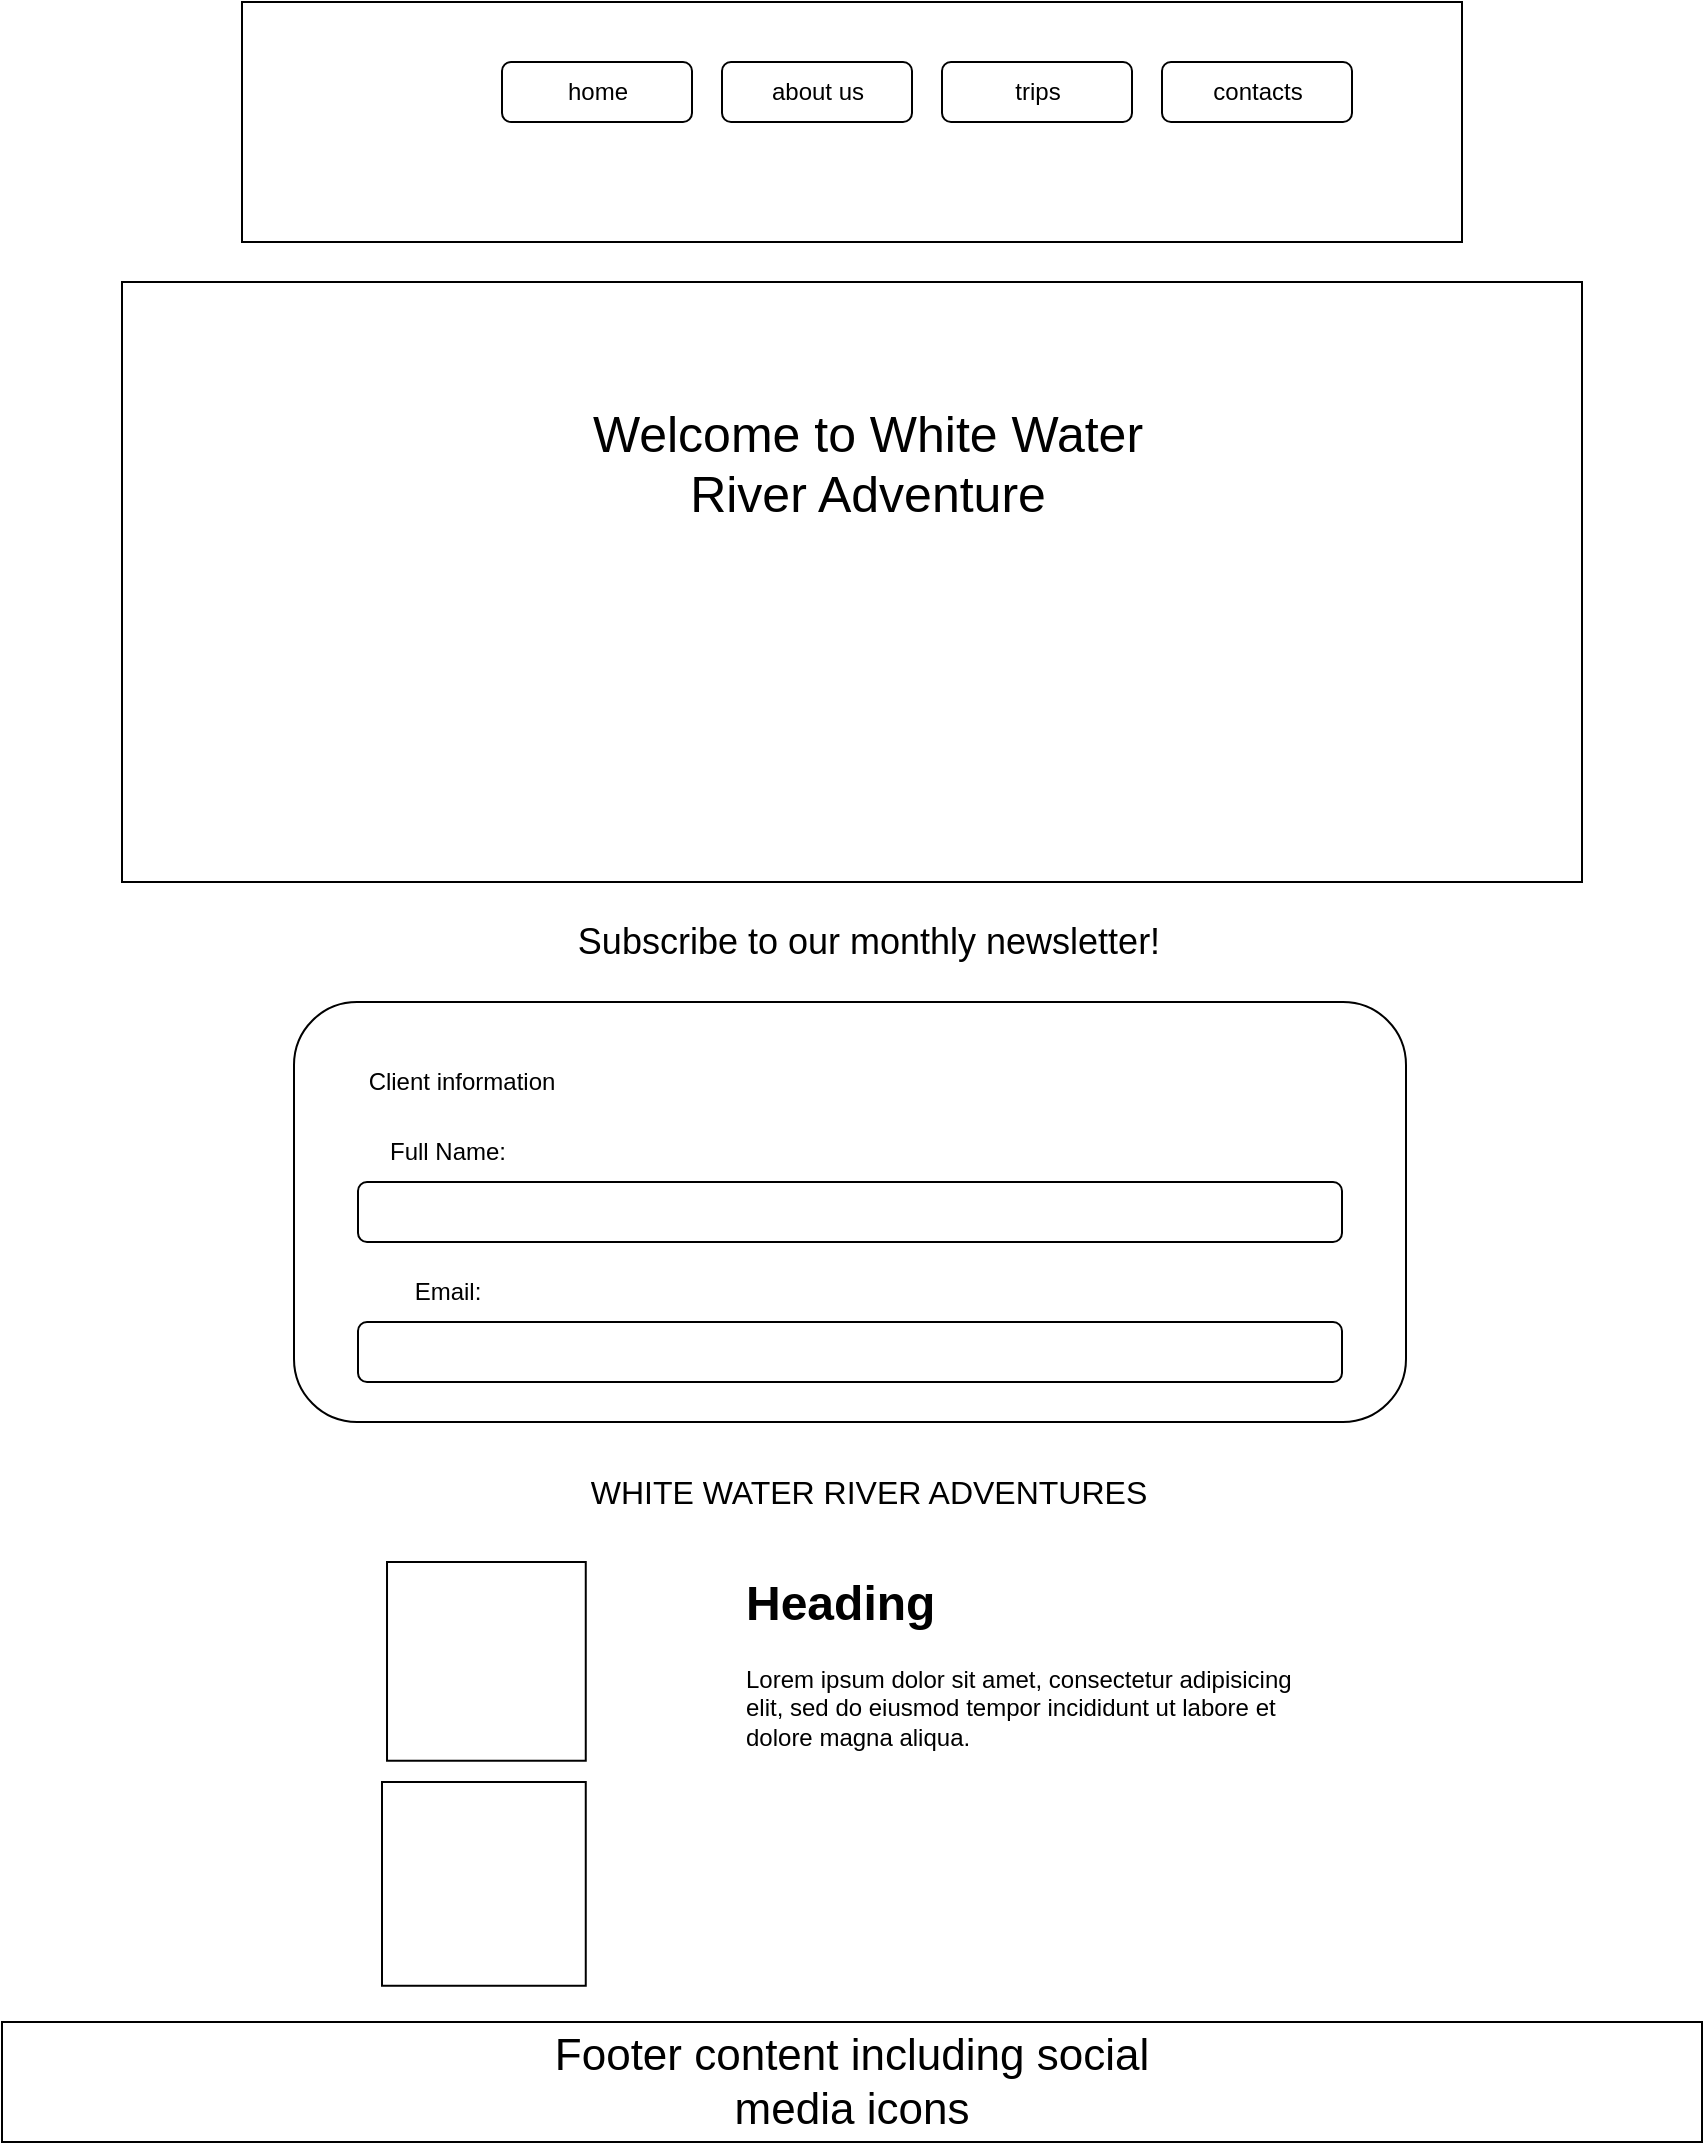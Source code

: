 <mxfile version="24.2.3" type="device">
  <diagram name="Page-1" id="QWNOjtZL_6b9BA27r8h9">
    <mxGraphModel dx="1247" dy="671" grid="1" gridSize="10" guides="1" tooltips="1" connect="1" arrows="1" fold="1" page="1" pageScale="1" pageWidth="850" pageHeight="1100" math="0" shadow="0">
      <root>
        <mxCell id="0" />
        <mxCell id="1" parent="0" />
        <mxCell id="SigddhHKJZCSWALSGLOn-1" value="" style="rounded=0;whiteSpace=wrap;html=1;" vertex="1" parent="1">
          <mxGeometry x="120" y="30" width="610" height="120" as="geometry" />
        </mxCell>
        <mxCell id="SigddhHKJZCSWALSGLOn-2" value="" style="rounded=0;whiteSpace=wrap;html=1;" vertex="1" parent="1">
          <mxGeometry x="60" y="170" width="730" height="300" as="geometry" />
        </mxCell>
        <mxCell id="SigddhHKJZCSWALSGLOn-3" value="" style="rounded=1;whiteSpace=wrap;html=1;" vertex="1" parent="1">
          <mxGeometry x="250" y="60" width="95" height="30" as="geometry" />
        </mxCell>
        <mxCell id="SigddhHKJZCSWALSGLOn-4" value="" style="rounded=1;whiteSpace=wrap;html=1;" vertex="1" parent="1">
          <mxGeometry x="360" y="60" width="95" height="30" as="geometry" />
        </mxCell>
        <mxCell id="SigddhHKJZCSWALSGLOn-5" value="" style="rounded=1;whiteSpace=wrap;html=1;" vertex="1" parent="1">
          <mxGeometry x="470" y="60" width="95" height="30" as="geometry" />
        </mxCell>
        <mxCell id="SigddhHKJZCSWALSGLOn-6" value="" style="rounded=1;whiteSpace=wrap;html=1;" vertex="1" parent="1">
          <mxGeometry x="580" y="60" width="95" height="30" as="geometry" />
        </mxCell>
        <mxCell id="SigddhHKJZCSWALSGLOn-7" value="home" style="text;html=1;align=center;verticalAlign=middle;whiteSpace=wrap;rounded=0;" vertex="1" parent="1">
          <mxGeometry x="267.5" y="60" width="60" height="30" as="geometry" />
        </mxCell>
        <mxCell id="SigddhHKJZCSWALSGLOn-8" value="about us" style="text;html=1;align=center;verticalAlign=middle;whiteSpace=wrap;rounded=0;" vertex="1" parent="1">
          <mxGeometry x="377.5" y="60" width="60" height="30" as="geometry" />
        </mxCell>
        <mxCell id="SigddhHKJZCSWALSGLOn-9" value="trips" style="text;html=1;align=center;verticalAlign=middle;whiteSpace=wrap;rounded=0;" vertex="1" parent="1">
          <mxGeometry x="487.5" y="60" width="60" height="30" as="geometry" />
        </mxCell>
        <mxCell id="SigddhHKJZCSWALSGLOn-10" value="contacts" style="text;html=1;align=center;verticalAlign=middle;whiteSpace=wrap;rounded=0;" vertex="1" parent="1">
          <mxGeometry x="597.5" y="60" width="60" height="30" as="geometry" />
        </mxCell>
        <mxCell id="SigddhHKJZCSWALSGLOn-11" value="Welcome to White Water River Adventure" style="text;html=1;align=center;verticalAlign=middle;whiteSpace=wrap;rounded=0;fontSize=25;" vertex="1" parent="1">
          <mxGeometry x="276.25" y="210" width="313.75" height="100" as="geometry" />
        </mxCell>
        <mxCell id="SigddhHKJZCSWALSGLOn-14" value="Subscribe to our monthly newsletter!" style="text;html=1;align=center;verticalAlign=middle;whiteSpace=wrap;rounded=0;fontSize=18;" vertex="1" parent="1">
          <mxGeometry x="250.63" y="480" width="365" height="40" as="geometry" />
        </mxCell>
        <mxCell id="SigddhHKJZCSWALSGLOn-23" value="" style="rounded=0;whiteSpace=wrap;html=1;" vertex="1" parent="1">
          <mxGeometry y="1040" width="850" height="60" as="geometry" />
        </mxCell>
        <mxCell id="SigddhHKJZCSWALSGLOn-24" value="Footer content including social media icons" style="text;html=1;align=center;verticalAlign=middle;whiteSpace=wrap;rounded=0;fontSize=22;" vertex="1" parent="1">
          <mxGeometry x="260" y="1055" width="330" height="30" as="geometry" />
        </mxCell>
        <mxCell id="SigddhHKJZCSWALSGLOn-26" value="" style="rounded=1;whiteSpace=wrap;html=1;" vertex="1" parent="1">
          <mxGeometry x="146" y="530" width="556" height="210" as="geometry" />
        </mxCell>
        <mxCell id="SigddhHKJZCSWALSGLOn-28" value="Client information" style="text;html=1;align=center;verticalAlign=middle;whiteSpace=wrap;rounded=0;" vertex="1" parent="1">
          <mxGeometry x="168.12" y="550" width="123.75" height="40" as="geometry" />
        </mxCell>
        <mxCell id="SigddhHKJZCSWALSGLOn-29" value="" style="rounded=1;whiteSpace=wrap;html=1;" vertex="1" parent="1">
          <mxGeometry x="178" y="620" width="492" height="30" as="geometry" />
        </mxCell>
        <mxCell id="SigddhHKJZCSWALSGLOn-30" value="" style="rounded=1;whiteSpace=wrap;html=1;" vertex="1" parent="1">
          <mxGeometry x="178" y="690" width="492" height="30" as="geometry" />
        </mxCell>
        <mxCell id="SigddhHKJZCSWALSGLOn-31" value="Full Name:" style="text;html=1;align=center;verticalAlign=middle;whiteSpace=wrap;rounded=0;" vertex="1" parent="1">
          <mxGeometry x="177.5" y="590" width="90" height="30" as="geometry" />
        </mxCell>
        <mxCell id="SigddhHKJZCSWALSGLOn-32" value="Email:" style="text;html=1;align=center;verticalAlign=middle;whiteSpace=wrap;rounded=0;" vertex="1" parent="1">
          <mxGeometry x="178" y="660" width="90" height="30" as="geometry" />
        </mxCell>
        <mxCell id="SigddhHKJZCSWALSGLOn-33" value="WHITE WATER RIVER ADVENTURES" style="text;html=1;align=center;verticalAlign=middle;whiteSpace=wrap;rounded=0;fontSize=16;" vertex="1" parent="1">
          <mxGeometry x="291.88" y="760" width="282.5" height="30" as="geometry" />
        </mxCell>
        <mxCell id="SigddhHKJZCSWALSGLOn-38" value="" style="whiteSpace=wrap;html=1;aspect=fixed;" vertex="1" parent="1">
          <mxGeometry x="192.51" y="810" width="99.37" height="99.37" as="geometry" />
        </mxCell>
        <mxCell id="SigddhHKJZCSWALSGLOn-39" value="" style="whiteSpace=wrap;html=1;aspect=fixed;" vertex="1" parent="1">
          <mxGeometry x="190" y="920" width="101.88" height="101.88" as="geometry" />
        </mxCell>
        <mxCell id="SigddhHKJZCSWALSGLOn-40" value="&lt;h1 style=&quot;margin-top: 0px;&quot;&gt;Heading&lt;/h1&gt;&lt;p&gt;Lorem ipsum dolor sit amet, consectetur adipisicing elit, sed do eiusmod tempor incididunt ut labore et dolore magna aliqua.&lt;/p&gt;" style="text;html=1;whiteSpace=wrap;overflow=hidden;rounded=0;" vertex="1" parent="1">
          <mxGeometry x="370" y="810" width="280" height="190" as="geometry" />
        </mxCell>
      </root>
    </mxGraphModel>
  </diagram>
</mxfile>
